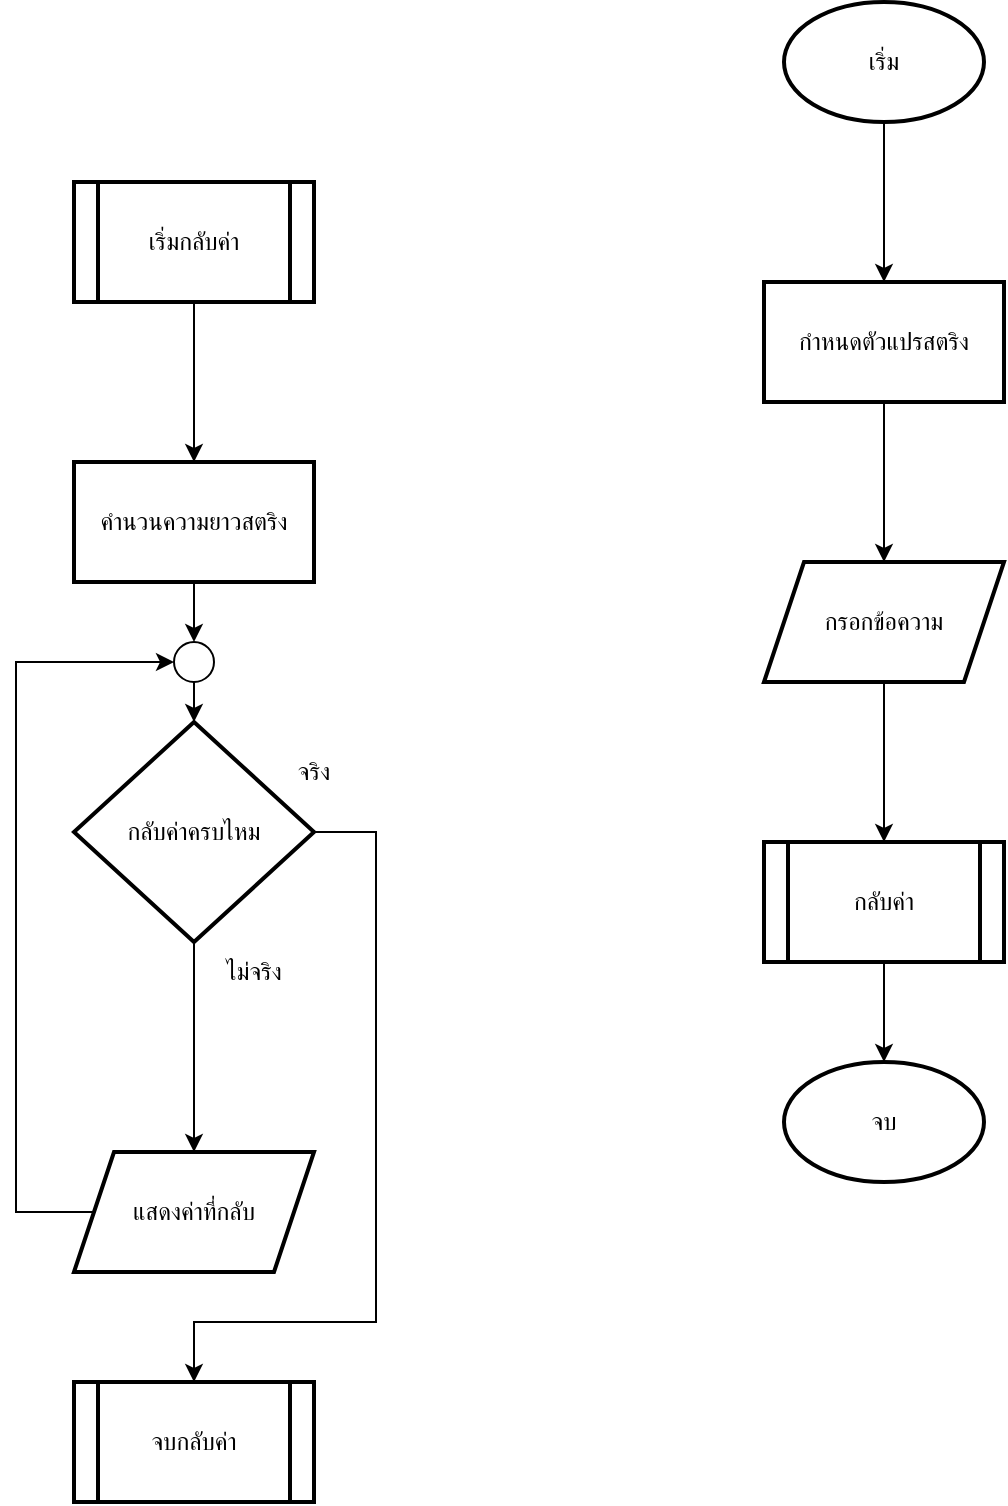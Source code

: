 <mxfile version="25.0.3">
  <diagram name="Page-1" id="vyFFu_ILW-SAMiTTcj1m">
    <mxGraphModel dx="965" dy="510" grid="1" gridSize="10" guides="1" tooltips="1" connect="1" arrows="1" fold="1" page="1" pageScale="1" pageWidth="850" pageHeight="1100" math="0" shadow="0">
      <root>
        <mxCell id="0" />
        <mxCell id="1" parent="0" />
        <mxCell id="abhErO0um6CEh-2XNdyy-3" value="" style="edgeStyle=orthogonalEdgeStyle;rounded=0;orthogonalLoop=1;jettySize=auto;html=1;" edge="1" parent="1" source="abhErO0um6CEh-2XNdyy-1" target="abhErO0um6CEh-2XNdyy-2">
          <mxGeometry relative="1" as="geometry" />
        </mxCell>
        <mxCell id="abhErO0um6CEh-2XNdyy-1" value="เริ่ม" style="strokeWidth=2;html=1;shape=mxgraph.flowchart.start_1;whiteSpace=wrap;" vertex="1" parent="1">
          <mxGeometry x="425" y="90" width="100" height="60" as="geometry" />
        </mxCell>
        <mxCell id="abhErO0um6CEh-2XNdyy-5" value="" style="edgeStyle=orthogonalEdgeStyle;rounded=0;orthogonalLoop=1;jettySize=auto;html=1;" edge="1" parent="1" source="abhErO0um6CEh-2XNdyy-2" target="abhErO0um6CEh-2XNdyy-4">
          <mxGeometry relative="1" as="geometry" />
        </mxCell>
        <mxCell id="abhErO0um6CEh-2XNdyy-2" value="กำหนดตัวแปรสตริง" style="whiteSpace=wrap;html=1;strokeWidth=2;" vertex="1" parent="1">
          <mxGeometry x="415" y="230" width="120" height="60" as="geometry" />
        </mxCell>
        <mxCell id="abhErO0um6CEh-2XNdyy-7" value="" style="edgeStyle=orthogonalEdgeStyle;rounded=0;orthogonalLoop=1;jettySize=auto;html=1;" edge="1" parent="1" source="abhErO0um6CEh-2XNdyy-4" target="abhErO0um6CEh-2XNdyy-6">
          <mxGeometry relative="1" as="geometry" />
        </mxCell>
        <mxCell id="abhErO0um6CEh-2XNdyy-4" value="กรอกข้อความ" style="shape=parallelogram;perimeter=parallelogramPerimeter;whiteSpace=wrap;html=1;fixedSize=1;strokeWidth=2;" vertex="1" parent="1">
          <mxGeometry x="415" y="370" width="120" height="60" as="geometry" />
        </mxCell>
        <mxCell id="abhErO0um6CEh-2XNdyy-23" value="" style="edgeStyle=orthogonalEdgeStyle;rounded=0;orthogonalLoop=1;jettySize=auto;html=1;" edge="1" parent="1" source="abhErO0um6CEh-2XNdyy-6" target="abhErO0um6CEh-2XNdyy-22">
          <mxGeometry relative="1" as="geometry" />
        </mxCell>
        <mxCell id="abhErO0um6CEh-2XNdyy-6" value="กลับค่า" style="shape=process;whiteSpace=wrap;html=1;backgroundOutline=1;strokeWidth=2;" vertex="1" parent="1">
          <mxGeometry x="415" y="510" width="120" height="60" as="geometry" />
        </mxCell>
        <mxCell id="abhErO0um6CEh-2XNdyy-10" value="" style="edgeStyle=orthogonalEdgeStyle;rounded=0;orthogonalLoop=1;jettySize=auto;html=1;" edge="1" parent="1" source="abhErO0um6CEh-2XNdyy-8" target="abhErO0um6CEh-2XNdyy-9">
          <mxGeometry relative="1" as="geometry" />
        </mxCell>
        <mxCell id="abhErO0um6CEh-2XNdyy-8" value="เริ่มกลับค่า" style="shape=process;whiteSpace=wrap;html=1;backgroundOutline=1;strokeWidth=2;" vertex="1" parent="1">
          <mxGeometry x="70" y="180" width="120" height="60" as="geometry" />
        </mxCell>
        <mxCell id="abhErO0um6CEh-2XNdyy-12" value="" style="edgeStyle=orthogonalEdgeStyle;rounded=0;orthogonalLoop=1;jettySize=auto;html=1;" edge="1" parent="1" source="abhErO0um6CEh-2XNdyy-16" target="abhErO0um6CEh-2XNdyy-11">
          <mxGeometry relative="1" as="geometry" />
        </mxCell>
        <mxCell id="abhErO0um6CEh-2XNdyy-9" value="คำนวนความยาวสตริง" style="whiteSpace=wrap;html=1;strokeWidth=2;" vertex="1" parent="1">
          <mxGeometry x="70" y="320" width="120" height="60" as="geometry" />
        </mxCell>
        <mxCell id="abhErO0um6CEh-2XNdyy-14" value="" style="edgeStyle=orthogonalEdgeStyle;rounded=0;orthogonalLoop=1;jettySize=auto;html=1;" edge="1" parent="1" source="abhErO0um6CEh-2XNdyy-11" target="abhErO0um6CEh-2XNdyy-13">
          <mxGeometry relative="1" as="geometry" />
        </mxCell>
        <mxCell id="abhErO0um6CEh-2XNdyy-20" style="edgeStyle=orthogonalEdgeStyle;rounded=0;orthogonalLoop=1;jettySize=auto;html=1;" edge="1" parent="1" source="abhErO0um6CEh-2XNdyy-11">
          <mxGeometry relative="1" as="geometry">
            <mxPoint x="130" y="780" as="targetPoint" />
            <Array as="points">
              <mxPoint x="221" y="505" />
              <mxPoint x="221" y="750" />
              <mxPoint x="130" y="750" />
            </Array>
          </mxGeometry>
        </mxCell>
        <mxCell id="abhErO0um6CEh-2XNdyy-11" value="กลับค่าครบไหม" style="rhombus;whiteSpace=wrap;html=1;strokeWidth=2;" vertex="1" parent="1">
          <mxGeometry x="70" y="450" width="120" height="110" as="geometry" />
        </mxCell>
        <mxCell id="abhErO0um6CEh-2XNdyy-15" style="edgeStyle=orthogonalEdgeStyle;rounded=0;orthogonalLoop=1;jettySize=auto;html=1;entryX=0;entryY=0.5;entryDx=0;entryDy=0;entryPerimeter=0;" edge="1" parent="1" source="abhErO0um6CEh-2XNdyy-13" target="abhErO0um6CEh-2XNdyy-16">
          <mxGeometry relative="1" as="geometry">
            <mxPoint x="110" y="420" as="targetPoint" />
            <Array as="points">
              <mxPoint x="41" y="695" />
              <mxPoint x="41" y="420" />
            </Array>
          </mxGeometry>
        </mxCell>
        <mxCell id="abhErO0um6CEh-2XNdyy-13" value="แสดงค่าที่กลับ" style="shape=parallelogram;perimeter=parallelogramPerimeter;whiteSpace=wrap;html=1;fixedSize=1;strokeWidth=2;" vertex="1" parent="1">
          <mxGeometry x="70" y="665" width="120" height="60" as="geometry" />
        </mxCell>
        <mxCell id="abhErO0um6CEh-2XNdyy-17" value="" style="edgeStyle=orthogonalEdgeStyle;rounded=0;orthogonalLoop=1;jettySize=auto;html=1;" edge="1" parent="1" source="abhErO0um6CEh-2XNdyy-9" target="abhErO0um6CEh-2XNdyy-16">
          <mxGeometry relative="1" as="geometry">
            <mxPoint x="130" y="380" as="sourcePoint" />
            <mxPoint x="130" y="450" as="targetPoint" />
          </mxGeometry>
        </mxCell>
        <mxCell id="abhErO0um6CEh-2XNdyy-16" value="" style="verticalLabelPosition=bottom;verticalAlign=top;html=1;shape=mxgraph.flowchart.on-page_reference;" vertex="1" parent="1">
          <mxGeometry x="120" y="410" width="20" height="20" as="geometry" />
        </mxCell>
        <mxCell id="abhErO0um6CEh-2XNdyy-18" value="ไม่จริง" style="text;html=1;align=center;verticalAlign=middle;whiteSpace=wrap;rounded=0;" vertex="1" parent="1">
          <mxGeometry x="130" y="560" width="60" height="30" as="geometry" />
        </mxCell>
        <mxCell id="abhErO0um6CEh-2XNdyy-19" value="จริง" style="text;html=1;align=center;verticalAlign=middle;whiteSpace=wrap;rounded=0;" vertex="1" parent="1">
          <mxGeometry x="160" y="460" width="60" height="30" as="geometry" />
        </mxCell>
        <mxCell id="abhErO0um6CEh-2XNdyy-21" value="จบกลับค่า" style="shape=process;whiteSpace=wrap;html=1;backgroundOutline=1;strokeWidth=2;" vertex="1" parent="1">
          <mxGeometry x="70" y="780" width="120" height="60" as="geometry" />
        </mxCell>
        <mxCell id="abhErO0um6CEh-2XNdyy-22" value="จบ" style="strokeWidth=2;html=1;shape=mxgraph.flowchart.start_1;whiteSpace=wrap;" vertex="1" parent="1">
          <mxGeometry x="425" y="620" width="100" height="60" as="geometry" />
        </mxCell>
      </root>
    </mxGraphModel>
  </diagram>
</mxfile>
